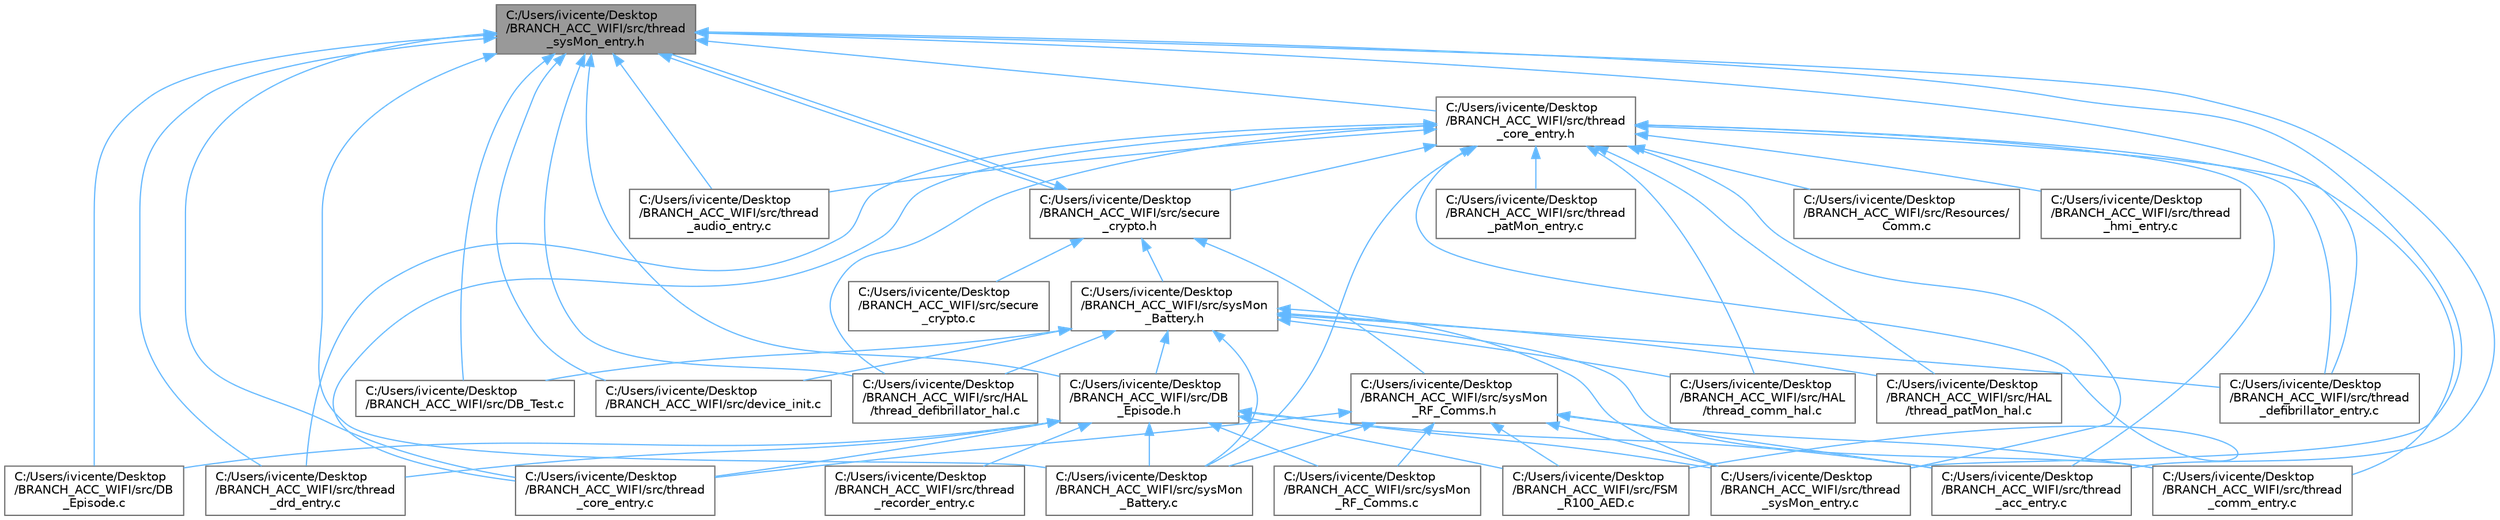 digraph "C:/Users/ivicente/Desktop/BRANCH_ACC_WIFI/src/thread_sysMon_entry.h"
{
 // LATEX_PDF_SIZE
  bgcolor="transparent";
  edge [fontname=Helvetica,fontsize=10,labelfontname=Helvetica,labelfontsize=10];
  node [fontname=Helvetica,fontsize=10,shape=box,height=0.2,width=0.4];
  Node1 [id="Node000001",label="C:/Users/ivicente/Desktop\l/BRANCH_ACC_WIFI/src/thread\l_sysMon_entry.h",height=0.2,width=0.4,color="gray40", fillcolor="grey60", style="filled", fontcolor="black",tooltip="Header with functions related to the system monitor service."];
  Node1 -> Node2 [id="edge61_Node000001_Node000002",dir="back",color="steelblue1",style="solid",tooltip=" "];
  Node2 [id="Node000002",label="C:/Users/ivicente/Desktop\l/BRANCH_ACC_WIFI/src/DB\l_Episode.c",height=0.2,width=0.4,color="grey40", fillcolor="white", style="filled",URL="$a00002.html",tooltip=" "];
  Node1 -> Node3 [id="edge62_Node000001_Node000003",dir="back",color="steelblue1",style="solid",tooltip=" "];
  Node3 [id="Node000003",label="C:/Users/ivicente/Desktop\l/BRANCH_ACC_WIFI/src/DB\l_Episode.h",height=0.2,width=0.4,color="grey40", fillcolor="white", style="filled",URL="$a00005.html",tooltip="Episode header file."];
  Node3 -> Node2 [id="edge63_Node000003_Node000002",dir="back",color="steelblue1",style="solid",tooltip=" "];
  Node3 -> Node4 [id="edge64_Node000003_Node000004",dir="back",color="steelblue1",style="solid",tooltip=" "];
  Node4 [id="Node000004",label="C:/Users/ivicente/Desktop\l/BRANCH_ACC_WIFI/src/FSM\l_R100_AED.c",height=0.2,width=0.4,color="grey40", fillcolor="white", style="filled",URL="$a00023.html",tooltip=" "];
  Node3 -> Node5 [id="edge65_Node000003_Node000005",dir="back",color="steelblue1",style="solid",tooltip=" "];
  Node5 [id="Node000005",label="C:/Users/ivicente/Desktop\l/BRANCH_ACC_WIFI/src/sysMon\l_Battery.c",height=0.2,width=0.4,color="grey40", fillcolor="white", style="filled",URL="$a00053.html",tooltip="Battery functions executed in the context of the SysMon thread."];
  Node3 -> Node6 [id="edge66_Node000003_Node000006",dir="back",color="steelblue1",style="solid",tooltip=" "];
  Node6 [id="Node000006",label="C:/Users/ivicente/Desktop\l/BRANCH_ACC_WIFI/src/sysMon\l_RF_Comms.c",height=0.2,width=0.4,color="grey40", fillcolor="white", style="filled",URL="$a00059.html",tooltip="RF communications executed in the context of the SysMon thread."];
  Node3 -> Node7 [id="edge67_Node000003_Node000007",dir="back",color="steelblue1",style="solid",tooltip=" "];
  Node7 [id="Node000007",label="C:/Users/ivicente/Desktop\l/BRANCH_ACC_WIFI/src/thread\l_acc_entry.c",height=0.2,width=0.4,color="grey40", fillcolor="white", style="filled",URL="$a00065.html",tooltip=" "];
  Node3 -> Node8 [id="edge68_Node000003_Node000008",dir="back",color="steelblue1",style="solid",tooltip=" "];
  Node8 [id="Node000008",label="C:/Users/ivicente/Desktop\l/BRANCH_ACC_WIFI/src/thread\l_core_entry.c",height=0.2,width=0.4,color="grey40", fillcolor="white", style="filled",URL="$a00086.html",tooltip=" "];
  Node3 -> Node9 [id="edge69_Node000003_Node000009",dir="back",color="steelblue1",style="solid",tooltip=" "];
  Node9 [id="Node000009",label="C:/Users/ivicente/Desktop\l/BRANCH_ACC_WIFI/src/thread\l_drd_entry.c",height=0.2,width=0.4,color="grey40", fillcolor="white", style="filled",URL="$a00098.html",tooltip=" "];
  Node3 -> Node10 [id="edge70_Node000003_Node000010",dir="back",color="steelblue1",style="solid",tooltip=" "];
  Node10 [id="Node000010",label="C:/Users/ivicente/Desktop\l/BRANCH_ACC_WIFI/src/thread\l_recorder_entry.c",height=0.2,width=0.4,color="grey40", fillcolor="white", style="filled",URL="$a00122.html",tooltip=" "];
  Node3 -> Node11 [id="edge71_Node000003_Node000011",dir="back",color="steelblue1",style="solid",tooltip=" "];
  Node11 [id="Node000011",label="C:/Users/ivicente/Desktop\l/BRANCH_ACC_WIFI/src/thread\l_sysMon_entry.c",height=0.2,width=0.4,color="grey40", fillcolor="white", style="filled",URL="$a00128.html",tooltip=" "];
  Node1 -> Node12 [id="edge72_Node000001_Node000012",dir="back",color="steelblue1",style="solid",tooltip=" "];
  Node12 [id="Node000012",label="C:/Users/ivicente/Desktop\l/BRANCH_ACC_WIFI/src/DB_Test.c",height=0.2,width=0.4,color="grey40", fillcolor="white", style="filled",URL="$a00008.html",tooltip=" "];
  Node1 -> Node13 [id="edge73_Node000001_Node000013",dir="back",color="steelblue1",style="solid",tooltip=" "];
  Node13 [id="Node000013",label="C:/Users/ivicente/Desktop\l/BRANCH_ACC_WIFI/src/HAL\l/thread_defibrillator_hal.c",height=0.2,width=0.4,color="grey40", fillcolor="white", style="filled",URL="$a00200.html",tooltip=" "];
  Node1 -> Node14 [id="edge74_Node000001_Node000014",dir="back",color="steelblue1",style="solid",tooltip=" "];
  Node14 [id="Node000014",label="C:/Users/ivicente/Desktop\l/BRANCH_ACC_WIFI/src/device_init.c",height=0.2,width=0.4,color="grey40", fillcolor="white", style="filled",URL="$a00014.html",tooltip=" "];
  Node1 -> Node15 [id="edge75_Node000001_Node000015",dir="back",color="steelblue1",style="solid",tooltip=" "];
  Node15 [id="Node000015",label="C:/Users/ivicente/Desktop\l/BRANCH_ACC_WIFI/src/secure\l_crypto.h",height=0.2,width=0.4,color="grey40", fillcolor="white", style="filled",URL="$a00050.html",tooltip="NetX secure for check certificates."];
  Node15 -> Node16 [id="edge76_Node000015_Node000016",dir="back",color="steelblue1",style="solid",tooltip=" "];
  Node16 [id="Node000016",label="C:/Users/ivicente/Desktop\l/BRANCH_ACC_WIFI/src/secure\l_crypto.c",height=0.2,width=0.4,color="grey40", fillcolor="white", style="filled",URL="$a00047.html",tooltip="NetX secure for check certificates. To use these functions you must first call nx_init()."];
  Node15 -> Node17 [id="edge77_Node000015_Node000017",dir="back",color="steelblue1",style="solid",tooltip=" "];
  Node17 [id="Node000017",label="C:/Users/ivicente/Desktop\l/BRANCH_ACC_WIFI/src/sysMon\l_Battery.h",height=0.2,width=0.4,color="grey40", fillcolor="white", style="filled",URL="$a00056.html",tooltip="Header with functions related to the battery services."];
  Node17 -> Node3 [id="edge78_Node000017_Node000003",dir="back",color="steelblue1",style="solid",tooltip=" "];
  Node17 -> Node12 [id="edge79_Node000017_Node000012",dir="back",color="steelblue1",style="solid",tooltip=" "];
  Node17 -> Node18 [id="edge80_Node000017_Node000018",dir="back",color="steelblue1",style="solid",tooltip=" "];
  Node18 [id="Node000018",label="C:/Users/ivicente/Desktop\l/BRANCH_ACC_WIFI/src/HAL\l/thread_comm_hal.c",height=0.2,width=0.4,color="grey40", fillcolor="white", style="filled",URL="$a00188.html",tooltip="HAL for Comm Thread."];
  Node17 -> Node13 [id="edge81_Node000017_Node000013",dir="back",color="steelblue1",style="solid",tooltip=" "];
  Node17 -> Node19 [id="edge82_Node000017_Node000019",dir="back",color="steelblue1",style="solid",tooltip=" "];
  Node19 [id="Node000019",label="C:/Users/ivicente/Desktop\l/BRANCH_ACC_WIFI/src/HAL\l/thread_patMon_hal.c",height=0.2,width=0.4,color="grey40", fillcolor="white", style="filled",URL="$a00218.html",tooltip=" "];
  Node17 -> Node14 [id="edge83_Node000017_Node000014",dir="back",color="steelblue1",style="solid",tooltip=" "];
  Node17 -> Node5 [id="edge84_Node000017_Node000005",dir="back",color="steelblue1",style="solid",tooltip=" "];
  Node17 -> Node20 [id="edge85_Node000017_Node000020",dir="back",color="steelblue1",style="solid",tooltip=" "];
  Node20 [id="Node000020",label="C:/Users/ivicente/Desktop\l/BRANCH_ACC_WIFI/src/thread\l_comm_entry.c",height=0.2,width=0.4,color="grey40", fillcolor="white", style="filled",URL="$a00080.html",tooltip="Comm Thread."];
  Node17 -> Node21 [id="edge86_Node000017_Node000021",dir="back",color="steelblue1",style="solid",tooltip=" "];
  Node21 [id="Node000021",label="C:/Users/ivicente/Desktop\l/BRANCH_ACC_WIFI/src/thread\l_defibrillator_entry.c",height=0.2,width=0.4,color="grey40", fillcolor="white", style="filled",URL="$a00092.html",tooltip=" "];
  Node17 -> Node11 [id="edge87_Node000017_Node000011",dir="back",color="steelblue1",style="solid",tooltip=" "];
  Node15 -> Node22 [id="edge88_Node000015_Node000022",dir="back",color="steelblue1",style="solid",tooltip=" "];
  Node22 [id="Node000022",label="C:/Users/ivicente/Desktop\l/BRANCH_ACC_WIFI/src/sysMon\l_RF_Comms.h",height=0.2,width=0.4,color="grey40", fillcolor="white", style="filled",URL="$a00062.html",tooltip="Header with functions related to the RF comms services."];
  Node22 -> Node4 [id="edge89_Node000022_Node000004",dir="back",color="steelblue1",style="solid",tooltip=" "];
  Node22 -> Node5 [id="edge90_Node000022_Node000005",dir="back",color="steelblue1",style="solid",tooltip=" "];
  Node22 -> Node6 [id="edge91_Node000022_Node000006",dir="back",color="steelblue1",style="solid",tooltip=" "];
  Node22 -> Node7 [id="edge92_Node000022_Node000007",dir="back",color="steelblue1",style="solid",tooltip=" "];
  Node22 -> Node20 [id="edge93_Node000022_Node000020",dir="back",color="steelblue1",style="solid",tooltip=" "];
  Node22 -> Node8 [id="edge94_Node000022_Node000008",dir="back",color="steelblue1",style="solid",tooltip=" "];
  Node22 -> Node11 [id="edge95_Node000022_Node000011",dir="back",color="steelblue1",style="solid",tooltip=" "];
  Node15 -> Node1 [id="edge96_Node000015_Node000001",dir="back",color="steelblue1",style="solid",tooltip=" "];
  Node1 -> Node5 [id="edge97_Node000001_Node000005",dir="back",color="steelblue1",style="solid",tooltip=" "];
  Node1 -> Node7 [id="edge98_Node000001_Node000007",dir="back",color="steelblue1",style="solid",tooltip=" "];
  Node1 -> Node23 [id="edge99_Node000001_Node000023",dir="back",color="steelblue1",style="solid",tooltip=" "];
  Node23 [id="Node000023",label="C:/Users/ivicente/Desktop\l/BRANCH_ACC_WIFI/src/thread\l_audio_entry.c",height=0.2,width=0.4,color="grey40", fillcolor="white", style="filled",URL="$a00074.html",tooltip=" "];
  Node1 -> Node8 [id="edge100_Node000001_Node000008",dir="back",color="steelblue1",style="solid",tooltip=" "];
  Node1 -> Node24 [id="edge101_Node000001_Node000024",dir="back",color="steelblue1",style="solid",tooltip=" "];
  Node24 [id="Node000024",label="C:/Users/ivicente/Desktop\l/BRANCH_ACC_WIFI/src/thread\l_core_entry.h",height=0.2,width=0.4,color="grey40", fillcolor="white", style="filled",URL="$a00089.html",tooltip="Header with functions related to the core service."];
  Node24 -> Node4 [id="edge102_Node000024_Node000004",dir="back",color="steelblue1",style="solid",tooltip=" "];
  Node24 -> Node18 [id="edge103_Node000024_Node000018",dir="back",color="steelblue1",style="solid",tooltip=" "];
  Node24 -> Node13 [id="edge104_Node000024_Node000013",dir="back",color="steelblue1",style="solid",tooltip=" "];
  Node24 -> Node19 [id="edge105_Node000024_Node000019",dir="back",color="steelblue1",style="solid",tooltip=" "];
  Node24 -> Node25 [id="edge106_Node000024_Node000025",dir="back",color="steelblue1",style="solid",tooltip=" "];
  Node25 [id="Node000025",label="C:/Users/ivicente/Desktop\l/BRANCH_ACC_WIFI/src/Resources/\lComm.c",height=0.2,width=0.4,color="grey40", fillcolor="white", style="filled",URL="$a00236.html",tooltip=" "];
  Node24 -> Node15 [id="edge107_Node000024_Node000015",dir="back",color="steelblue1",style="solid",tooltip=" "];
  Node24 -> Node5 [id="edge108_Node000024_Node000005",dir="back",color="steelblue1",style="solid",tooltip=" "];
  Node24 -> Node7 [id="edge109_Node000024_Node000007",dir="back",color="steelblue1",style="solid",tooltip=" "];
  Node24 -> Node23 [id="edge110_Node000024_Node000023",dir="back",color="steelblue1",style="solid",tooltip=" "];
  Node24 -> Node20 [id="edge111_Node000024_Node000020",dir="back",color="steelblue1",style="solid",tooltip=" "];
  Node24 -> Node8 [id="edge112_Node000024_Node000008",dir="back",color="steelblue1",style="solid",tooltip=" "];
  Node24 -> Node21 [id="edge113_Node000024_Node000021",dir="back",color="steelblue1",style="solid",tooltip=" "];
  Node24 -> Node9 [id="edge114_Node000024_Node000009",dir="back",color="steelblue1",style="solid",tooltip=" "];
  Node24 -> Node26 [id="edge115_Node000024_Node000026",dir="back",color="steelblue1",style="solid",tooltip=" "];
  Node26 [id="Node000026",label="C:/Users/ivicente/Desktop\l/BRANCH_ACC_WIFI/src/thread\l_hmi_entry.c",height=0.2,width=0.4,color="grey40", fillcolor="white", style="filled",URL="$a00110.html",tooltip=" "];
  Node24 -> Node27 [id="edge116_Node000024_Node000027",dir="back",color="steelblue1",style="solid",tooltip=" "];
  Node27 [id="Node000027",label="C:/Users/ivicente/Desktop\l/BRANCH_ACC_WIFI/src/thread\l_patMon_entry.c",height=0.2,width=0.4,color="grey40", fillcolor="white", style="filled",URL="$a00116.html",tooltip=" "];
  Node24 -> Node11 [id="edge117_Node000024_Node000011",dir="back",color="steelblue1",style="solid",tooltip=" "];
  Node1 -> Node21 [id="edge118_Node000001_Node000021",dir="back",color="steelblue1",style="solid",tooltip=" "];
  Node1 -> Node9 [id="edge119_Node000001_Node000009",dir="back",color="steelblue1",style="solid",tooltip=" "];
  Node1 -> Node11 [id="edge120_Node000001_Node000011",dir="back",color="steelblue1",style="solid",tooltip=" "];
}
